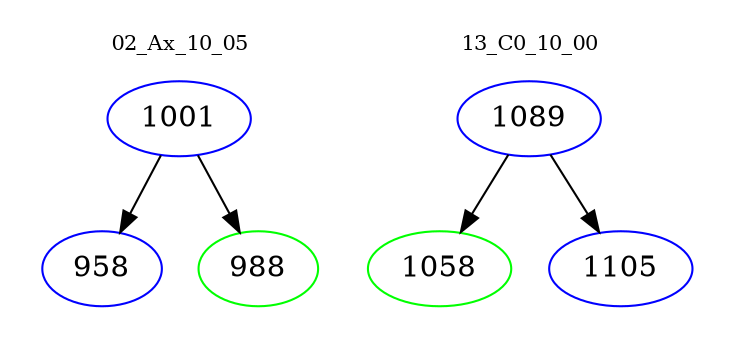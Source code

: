 digraph{
subgraph cluster_0 {
color = white
label = "02_Ax_10_05";
fontsize=10;
T0_1001 [label="1001", color="blue"]
T0_1001 -> T0_958 [color="black"]
T0_958 [label="958", color="blue"]
T0_1001 -> T0_988 [color="black"]
T0_988 [label="988", color="green"]
}
subgraph cluster_1 {
color = white
label = "13_C0_10_00";
fontsize=10;
T1_1089 [label="1089", color="blue"]
T1_1089 -> T1_1058 [color="black"]
T1_1058 [label="1058", color="green"]
T1_1089 -> T1_1105 [color="black"]
T1_1105 [label="1105", color="blue"]
}
}
